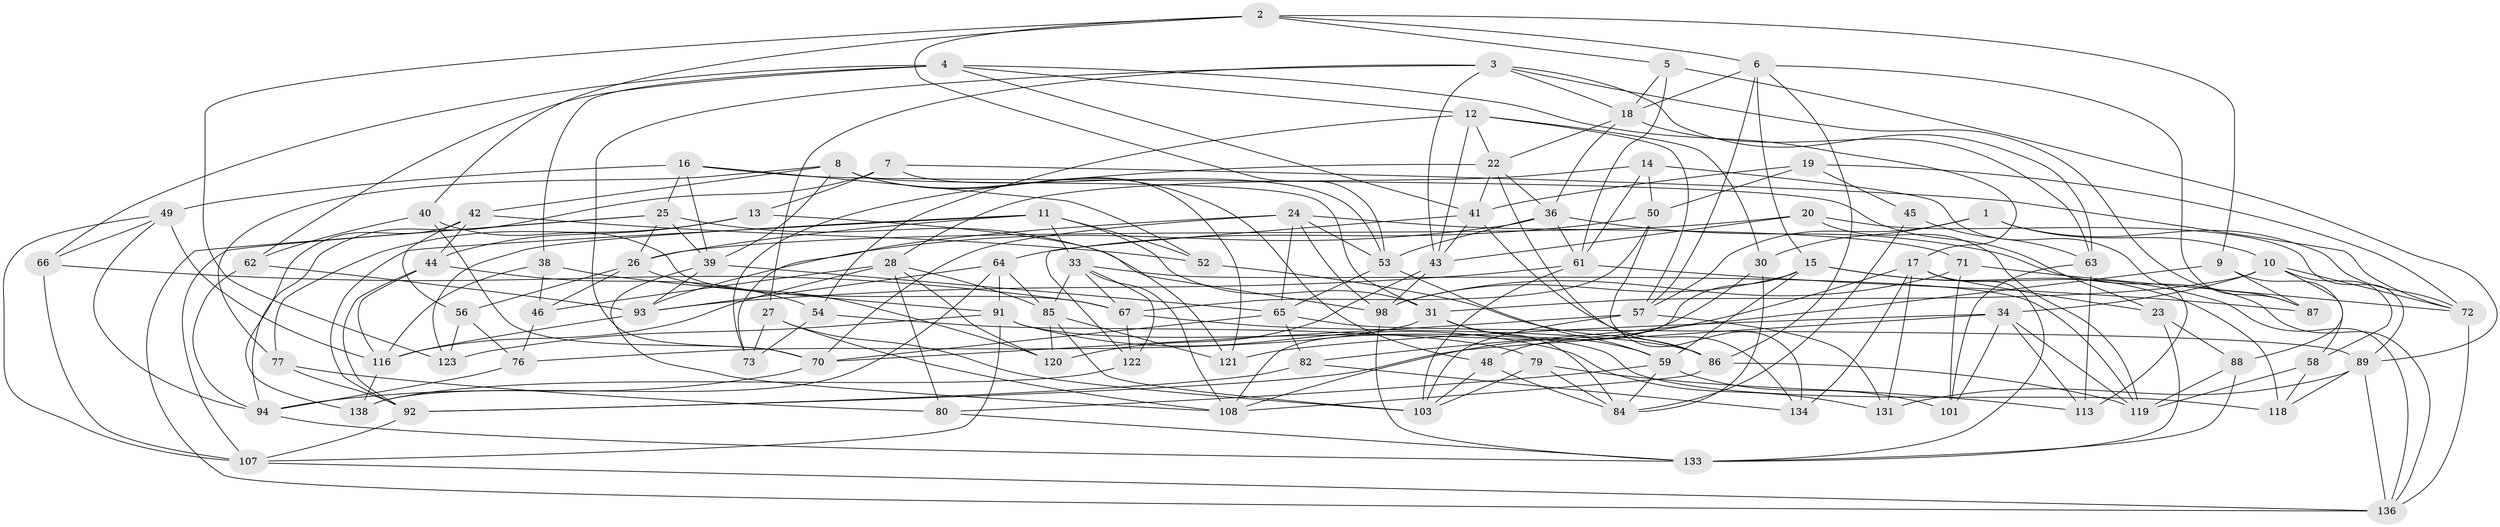 // Generated by graph-tools (version 1.1) at 2025/52/02/27/25 19:52:32]
// undirected, 95 vertices, 240 edges
graph export_dot {
graph [start="1"]
  node [color=gray90,style=filled];
  1;
  2 [super="+141"];
  3 [super="+60"];
  4 [super="+115"];
  5;
  6 [super="+102"];
  7;
  8 [super="+29"];
  9;
  10 [super="+47"];
  11 [super="+51"];
  12 [super="+147"];
  13;
  14;
  15 [super="+99"];
  16 [super="+95"];
  17 [super="+37"];
  18 [super="+21"];
  19;
  20;
  22 [super="+112"];
  23;
  24 [super="+35"];
  25 [super="+83"];
  26 [super="+32"];
  27;
  28 [super="+75"];
  30;
  31 [super="+109"];
  33 [super="+137"];
  34 [super="+128"];
  36 [super="+117"];
  38;
  39 [super="+110"];
  40;
  41 [super="+135"];
  42 [super="+145"];
  43 [super="+96"];
  44 [super="+55"];
  45;
  46;
  48;
  49 [super="+68"];
  50 [super="+139"];
  52;
  53 [super="+78"];
  54;
  56;
  57 [super="+69"];
  58;
  59 [super="+114"];
  61 [super="+81"];
  62;
  63 [super="+148"];
  64 [super="+143"];
  65 [super="+104"];
  66;
  67 [super="+74"];
  70 [super="+130"];
  71;
  72 [super="+126"];
  73;
  76;
  77;
  79;
  80;
  82;
  84 [super="+97"];
  85 [super="+90"];
  86 [super="+129"];
  87;
  88;
  89 [super="+149"];
  91 [super="+100"];
  92 [super="+127"];
  93 [super="+124"];
  94 [super="+106"];
  98 [super="+105"];
  101;
  103 [super="+142"];
  107 [super="+111"];
  108 [super="+125"];
  113;
  116 [super="+140"];
  118;
  119 [super="+132"];
  120;
  121;
  122;
  123;
  131;
  133 [super="+146"];
  134;
  136 [super="+144"];
  138;
  1 -- 72;
  1 -- 30;
  1 -- 10;
  1 -- 57;
  2 -- 40;
  2 -- 5;
  2 -- 53;
  2 -- 9;
  2 -- 123;
  2 -- 6;
  3 -- 70;
  3 -- 18;
  3 -- 27;
  3 -- 43;
  3 -- 87;
  3 -- 63;
  4 -- 17;
  4 -- 62;
  4 -- 12;
  4 -- 66;
  4 -- 38;
  4 -- 41;
  5 -- 61;
  5 -- 89;
  5 -- 18;
  6 -- 87;
  6 -- 18;
  6 -- 57;
  6 -- 86;
  6 -- 15;
  7 -- 53;
  7 -- 13;
  7 -- 94;
  7 -- 72;
  8 -- 48;
  8 -- 121;
  8 -- 42;
  8 -- 77;
  8 -- 39;
  8 -- 31;
  9 -- 58;
  9 -- 82;
  9 -- 87;
  10 -- 88;
  10 -- 58;
  10 -- 72;
  10 -- 34;
  10 -- 31;
  11 -- 33;
  11 -- 123;
  11 -- 31;
  11 -- 26;
  11 -- 52;
  11 -- 92;
  12 -- 43;
  12 -- 22;
  12 -- 54;
  12 -- 57;
  12 -- 30;
  13 -- 77;
  13 -- 121;
  13 -- 44;
  14 -- 113;
  14 -- 28;
  14 -- 61;
  14 -- 50;
  15 -- 59;
  15 -- 98;
  15 -- 118;
  15 -- 136;
  15 -- 108;
  16 -- 25;
  16 -- 23;
  16 -- 39;
  16 -- 49 [weight=2];
  16 -- 52;
  17 -- 134;
  17 -- 133;
  17 -- 131;
  17 -- 108;
  17 -- 23;
  18 -- 22;
  18 -- 63;
  18 -- 36;
  19 -- 45;
  19 -- 50;
  19 -- 72;
  19 -- 41;
  20 -- 89;
  20 -- 43;
  20 -- 119;
  20 -- 26;
  22 -- 86;
  22 -- 73;
  22 -- 41;
  22 -- 36;
  23 -- 88;
  23 -- 133;
  24 -- 73;
  24 -- 65;
  24 -- 53;
  24 -- 98;
  24 -- 70;
  24 -- 71;
  25 -- 136;
  25 -- 98;
  25 -- 39;
  25 -- 26;
  25 -- 107;
  26 -- 120;
  26 -- 46;
  26 -- 56;
  27 -- 73;
  27 -- 103;
  27 -- 108;
  28 -- 46;
  28 -- 85;
  28 -- 120;
  28 -- 116;
  28 -- 80;
  30 -- 48;
  30 -- 84;
  31 -- 76;
  31 -- 59;
  31 -- 84;
  33 -- 119;
  33 -- 85;
  33 -- 122;
  33 -- 67;
  33 -- 108;
  34 -- 101;
  34 -- 113;
  34 -- 121;
  34 -- 92;
  34 -- 119;
  36 -- 93;
  36 -- 53;
  36 -- 61;
  36 -- 136;
  38 -- 116;
  38 -- 46;
  38 -- 91;
  39 -- 108;
  39 -- 65;
  39 -- 93;
  40 -- 62;
  40 -- 67;
  40 -- 70;
  41 -- 122;
  41 -- 134;
  41 -- 43;
  42 -- 52;
  42 -- 44 [weight=2];
  42 -- 138;
  42 -- 56;
  43 -- 120;
  43 -- 98;
  44 -- 54;
  44 -- 92;
  44 -- 116;
  45 -- 63 [weight=2];
  45 -- 84;
  46 -- 76;
  48 -- 103;
  48 -- 84;
  49 -- 66;
  49 -- 94;
  49 -- 116;
  49 -- 107;
  50 -- 64 [weight=2];
  50 -- 67;
  50 -- 134;
  52 -- 86;
  53 -- 59;
  53 -- 65;
  54 -- 73;
  54 -- 79;
  56 -- 76;
  56 -- 123;
  57 -- 131;
  57 -- 103;
  57 -- 70;
  58 -- 118;
  58 -- 119;
  59 -- 101;
  59 -- 80;
  59 -- 84;
  61 -- 93;
  61 -- 87;
  61 -- 103;
  62 -- 93;
  62 -- 94;
  63 -- 101;
  63 -- 113;
  64 -- 91;
  64 -- 85;
  64 -- 138;
  64 -- 93;
  65 -- 82;
  65 -- 89;
  65 -- 70;
  66 -- 67;
  66 -- 107;
  67 -- 122;
  67 -- 86;
  70 -- 94;
  71 -- 72;
  71 -- 101;
  71 -- 98;
  72 -- 136;
  76 -- 94;
  77 -- 80;
  77 -- 92;
  79 -- 103;
  79 -- 84;
  79 -- 113;
  80 -- 133;
  82 -- 134;
  82 -- 92;
  85 -- 120;
  85 -- 121;
  85 -- 103;
  86 -- 119;
  86 -- 108;
  88 -- 133;
  88 -- 119;
  89 -- 131;
  89 -- 118;
  89 -- 136;
  91 -- 107;
  91 -- 131;
  91 -- 123;
  91 -- 118;
  92 -- 107;
  93 -- 116;
  94 -- 133;
  98 -- 133;
  107 -- 136;
  116 -- 138;
  122 -- 138;
}
